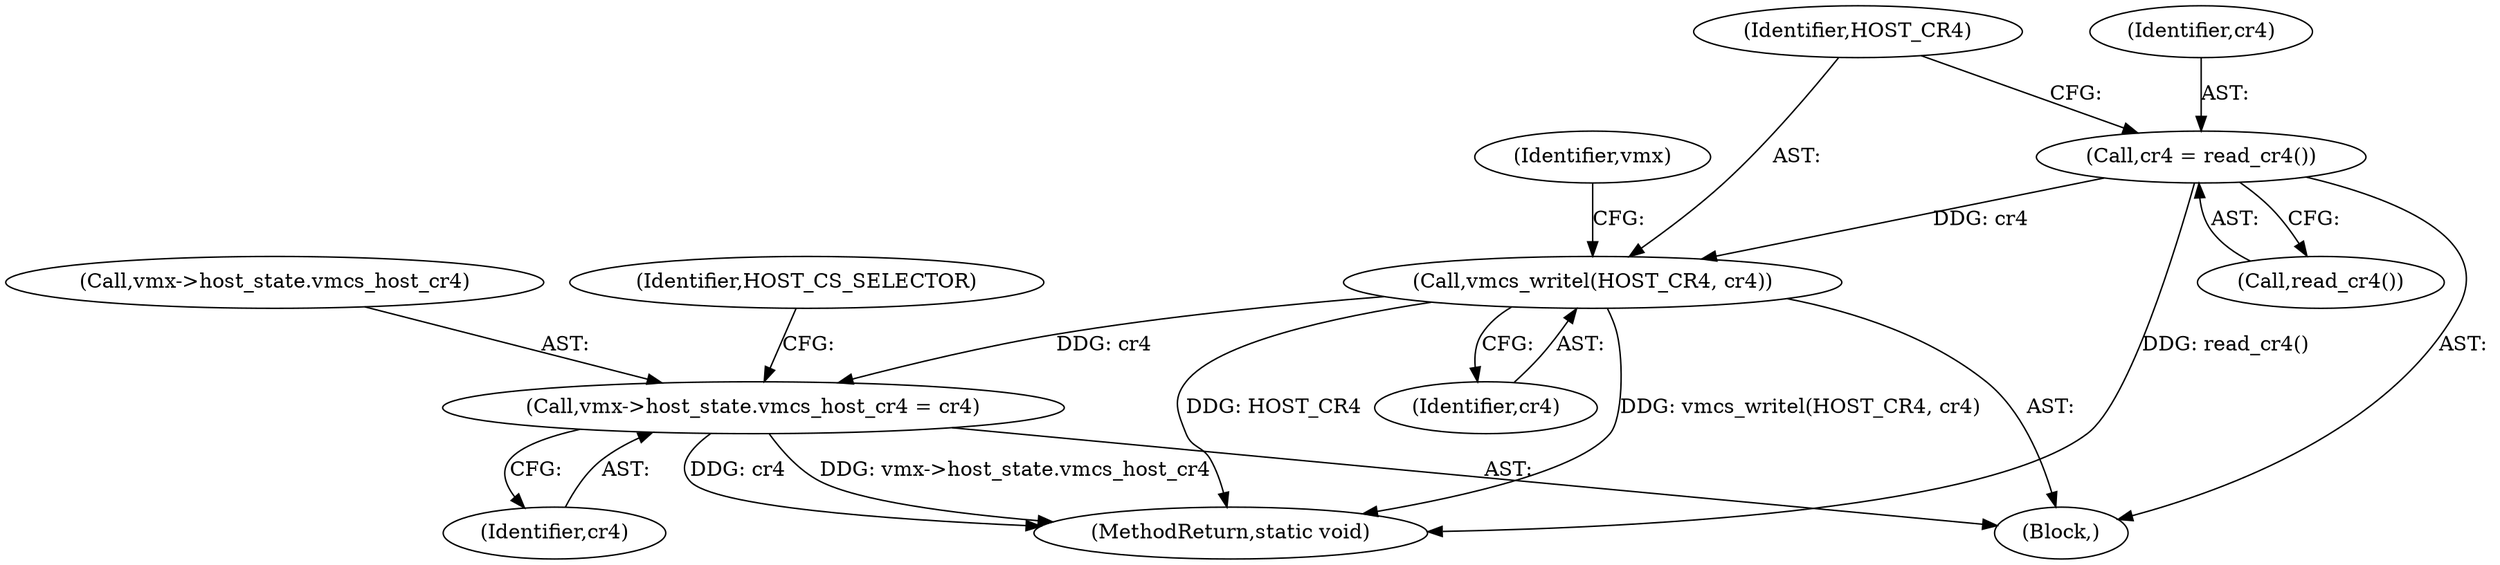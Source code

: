 digraph "0_linux_d974baa398f34393db76be45f7d4d04fbdbb4a0a@pointer" {
"1000135" [label="(Call,vmx->host_state.vmcs_host_cr4 = cr4)"];
"1000132" [label="(Call,vmcs_writel(HOST_CR4, cr4))"];
"1000129" [label="(Call,cr4 = read_cr4())"];
"1000141" [label="(Identifier,cr4)"];
"1000131" [label="(Call,read_cr4())"];
"1000143" [label="(Identifier,HOST_CS_SELECTOR)"];
"1000136" [label="(Call,vmx->host_state.vmcs_host_cr4)"];
"1000130" [label="(Identifier,cr4)"];
"1000135" [label="(Call,vmx->host_state.vmcs_host_cr4 = cr4)"];
"1000129" [label="(Call,cr4 = read_cr4())"];
"1000134" [label="(Identifier,cr4)"];
"1000115" [label="(Block,)"];
"1000138" [label="(Identifier,vmx)"];
"1000210" [label="(MethodReturn,static void)"];
"1000132" [label="(Call,vmcs_writel(HOST_CR4, cr4))"];
"1000133" [label="(Identifier,HOST_CR4)"];
"1000135" -> "1000115"  [label="AST: "];
"1000135" -> "1000141"  [label="CFG: "];
"1000136" -> "1000135"  [label="AST: "];
"1000141" -> "1000135"  [label="AST: "];
"1000143" -> "1000135"  [label="CFG: "];
"1000135" -> "1000210"  [label="DDG: cr4"];
"1000135" -> "1000210"  [label="DDG: vmx->host_state.vmcs_host_cr4"];
"1000132" -> "1000135"  [label="DDG: cr4"];
"1000132" -> "1000115"  [label="AST: "];
"1000132" -> "1000134"  [label="CFG: "];
"1000133" -> "1000132"  [label="AST: "];
"1000134" -> "1000132"  [label="AST: "];
"1000138" -> "1000132"  [label="CFG: "];
"1000132" -> "1000210"  [label="DDG: HOST_CR4"];
"1000132" -> "1000210"  [label="DDG: vmcs_writel(HOST_CR4, cr4)"];
"1000129" -> "1000132"  [label="DDG: cr4"];
"1000129" -> "1000115"  [label="AST: "];
"1000129" -> "1000131"  [label="CFG: "];
"1000130" -> "1000129"  [label="AST: "];
"1000131" -> "1000129"  [label="AST: "];
"1000133" -> "1000129"  [label="CFG: "];
"1000129" -> "1000210"  [label="DDG: read_cr4()"];
}
